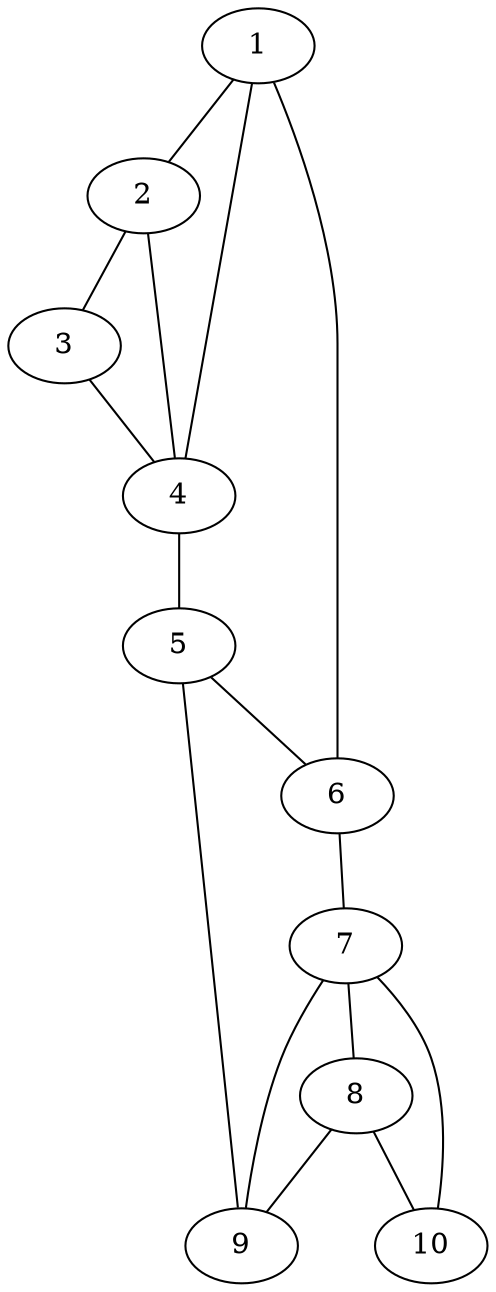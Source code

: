 graph g {
  1;
  2;
  3;
  4;
  5;
  6;
  7;
  8;
  9;
  10;
  1 -- 2;
  1 -- 4;
  1 -- 6;
  2 -- 3;
  2 -- 4;
  3 -- 4;
  4 -- 5;
  5 -- 6;
  5 -- 9;
  6 -- 7;
  7 -- 8;
  7 -- 9;
  7 -- 10;
  8 -- 9;
  8 -- 10;
}


